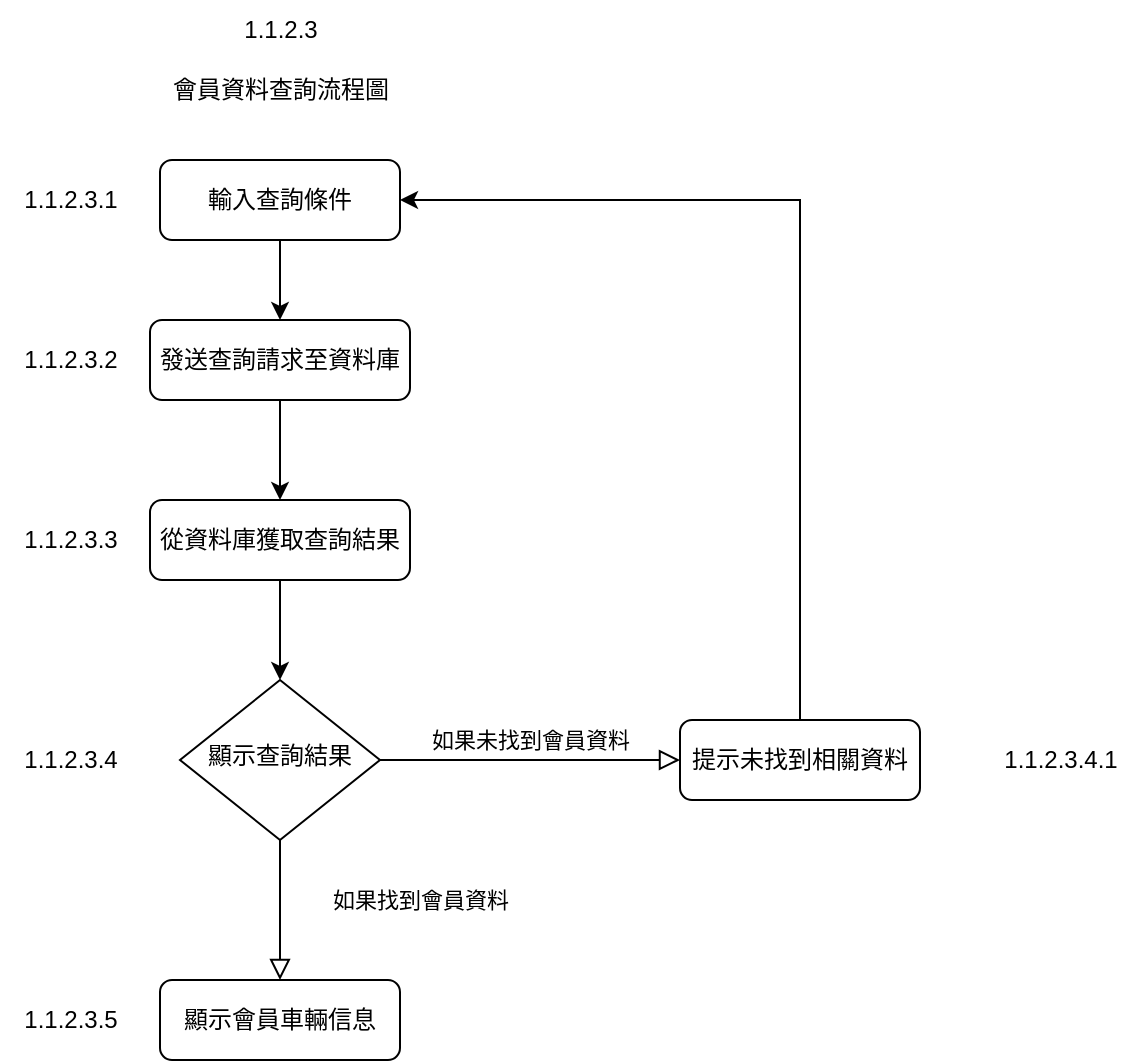 <mxfile version="24.8.6">
  <diagram name="Page-1" id="2rgCTR_DpJFMc1sohSk6">
    <mxGraphModel dx="1434" dy="782" grid="1" gridSize="10" guides="1" tooltips="1" connect="1" arrows="1" fold="1" page="1" pageScale="1" pageWidth="827" pageHeight="1169" math="0" shadow="0">
      <root>
        <mxCell id="0" />
        <mxCell id="1" parent="0" />
        <mxCell id="zDXE29svOqthmPus57YP-1" value="" style="edgeStyle=orthogonalEdgeStyle;rounded=0;orthogonalLoop=1;jettySize=auto;html=1;" parent="1" source="zDXE29svOqthmPus57YP-2" target="zDXE29svOqthmPus57YP-10" edge="1">
          <mxGeometry relative="1" as="geometry" />
        </mxCell>
        <mxCell id="zDXE29svOqthmPus57YP-2" value="輸入查詢條件" style="rounded=1;whiteSpace=wrap;html=1;fontSize=12;glass=0;strokeWidth=1;shadow=0;" parent="1" vertex="1">
          <mxGeometry x="160" y="130" width="120" height="40" as="geometry" />
        </mxCell>
        <mxCell id="zDXE29svOqthmPus57YP-3" value="如果未找到會員資料" style="edgeStyle=orthogonalEdgeStyle;rounded=0;html=1;jettySize=auto;orthogonalLoop=1;fontSize=11;endArrow=block;endFill=0;endSize=8;strokeWidth=1;shadow=0;labelBackgroundColor=none;" parent="1" source="zDXE29svOqthmPus57YP-4" target="zDXE29svOqthmPus57YP-6" edge="1">
          <mxGeometry y="10" relative="1" as="geometry">
            <mxPoint as="offset" />
          </mxGeometry>
        </mxCell>
        <mxCell id="zDXE29svOqthmPus57YP-4" value="顯示查詢結果" style="rhombus;whiteSpace=wrap;html=1;shadow=0;fontFamily=Helvetica;fontSize=12;align=center;strokeWidth=1;spacing=6;spacingTop=-4;" parent="1" vertex="1">
          <mxGeometry x="170" y="390" width="100" height="80" as="geometry" />
        </mxCell>
        <mxCell id="zDXE29svOqthmPus57YP-5" style="edgeStyle=orthogonalEdgeStyle;rounded=0;orthogonalLoop=1;jettySize=auto;html=1;exitX=0.5;exitY=0;exitDx=0;exitDy=0;entryX=1;entryY=0.5;entryDx=0;entryDy=0;" parent="1" source="zDXE29svOqthmPus57YP-6" target="zDXE29svOqthmPus57YP-2" edge="1">
          <mxGeometry relative="1" as="geometry" />
        </mxCell>
        <mxCell id="zDXE29svOqthmPus57YP-6" value="提示未找到相關資料" style="rounded=1;whiteSpace=wrap;html=1;fontSize=12;glass=0;strokeWidth=1;shadow=0;" parent="1" vertex="1">
          <mxGeometry x="420" y="410" width="120" height="40" as="geometry" />
        </mxCell>
        <mxCell id="zDXE29svOqthmPus57YP-7" value="顯示會員車輛信息" style="rounded=1;whiteSpace=wrap;html=1;fontSize=12;glass=0;strokeWidth=1;shadow=0;" parent="1" vertex="1">
          <mxGeometry x="160" y="540" width="120" height="40" as="geometry" />
        </mxCell>
        <mxCell id="zDXE29svOqthmPus57YP-8" value="會員資料查詢流程圖" style="text;html=1;align=center;verticalAlign=middle;resizable=0;points=[];autosize=1;strokeColor=none;fillColor=none;" parent="1" vertex="1">
          <mxGeometry x="155" y="80" width="130" height="30" as="geometry" />
        </mxCell>
        <mxCell id="zDXE29svOqthmPus57YP-9" value="" style="edgeStyle=orthogonalEdgeStyle;rounded=0;orthogonalLoop=1;jettySize=auto;html=1;" parent="1" source="zDXE29svOqthmPus57YP-10" target="zDXE29svOqthmPus57YP-12" edge="1">
          <mxGeometry relative="1" as="geometry" />
        </mxCell>
        <mxCell id="zDXE29svOqthmPus57YP-10" value="發送查詢請求至資料庫" style="rounded=1;whiteSpace=wrap;html=1;fontSize=12;glass=0;strokeWidth=1;shadow=0;" parent="1" vertex="1">
          <mxGeometry x="155" y="210" width="130" height="40" as="geometry" />
        </mxCell>
        <mxCell id="zDXE29svOqthmPus57YP-11" value="" style="edgeStyle=orthogonalEdgeStyle;rounded=0;orthogonalLoop=1;jettySize=auto;html=1;" parent="1" source="zDXE29svOqthmPus57YP-12" target="zDXE29svOqthmPus57YP-4" edge="1">
          <mxGeometry relative="1" as="geometry" />
        </mxCell>
        <mxCell id="zDXE29svOqthmPus57YP-12" value="從資料庫獲取查詢結果" style="rounded=1;whiteSpace=wrap;html=1;fontSize=12;glass=0;strokeWidth=1;shadow=0;" parent="1" vertex="1">
          <mxGeometry x="155" y="300" width="130" height="40" as="geometry" />
        </mxCell>
        <mxCell id="zDXE29svOqthmPus57YP-13" value="如果&lt;span style=&quot;background-color: initial;&quot;&gt;找到會員資料&lt;/span&gt;" style="edgeStyle=orthogonalEdgeStyle;rounded=0;html=1;jettySize=auto;orthogonalLoop=1;fontSize=11;endArrow=block;endFill=0;endSize=8;strokeWidth=1;shadow=0;labelBackgroundColor=none;exitX=0.5;exitY=1;exitDx=0;exitDy=0;entryX=0.5;entryY=0;entryDx=0;entryDy=0;" parent="1" source="zDXE29svOqthmPus57YP-4" target="zDXE29svOqthmPus57YP-7" edge="1">
          <mxGeometry x="-0.143" y="70" relative="1" as="geometry">
            <mxPoint as="offset" />
            <mxPoint x="280" y="440" as="sourcePoint" />
            <mxPoint x="430" y="440" as="targetPoint" />
          </mxGeometry>
        </mxCell>
        <mxCell id="ihE1ICfcuozQTeQbZckT-1" value="1.1.2.3" style="text;html=1;align=center;verticalAlign=middle;resizable=0;points=[];autosize=1;strokeColor=none;fillColor=none;" parent="1" vertex="1">
          <mxGeometry x="190" y="50" width="60" height="30" as="geometry" />
        </mxCell>
        <mxCell id="ihE1ICfcuozQTeQbZckT-2" value="1.1.2.3.1" style="text;html=1;align=center;verticalAlign=middle;resizable=0;points=[];autosize=1;strokeColor=none;fillColor=none;" parent="1" vertex="1">
          <mxGeometry x="80" y="135" width="70" height="30" as="geometry" />
        </mxCell>
        <mxCell id="ihE1ICfcuozQTeQbZckT-3" value="1.1.2.3.2" style="text;html=1;align=center;verticalAlign=middle;resizable=0;points=[];autosize=1;strokeColor=none;fillColor=none;" parent="1" vertex="1">
          <mxGeometry x="80" y="215" width="70" height="30" as="geometry" />
        </mxCell>
        <mxCell id="ihE1ICfcuozQTeQbZckT-4" value="1.1.2.3.3" style="text;html=1;align=center;verticalAlign=middle;resizable=0;points=[];autosize=1;strokeColor=none;fillColor=none;" parent="1" vertex="1">
          <mxGeometry x="80" y="305" width="70" height="30" as="geometry" />
        </mxCell>
        <mxCell id="ihE1ICfcuozQTeQbZckT-5" value="1.1.2.3.4" style="text;html=1;align=center;verticalAlign=middle;resizable=0;points=[];autosize=1;strokeColor=none;fillColor=none;" parent="1" vertex="1">
          <mxGeometry x="80" y="415" width="70" height="30" as="geometry" />
        </mxCell>
        <mxCell id="ihE1ICfcuozQTeQbZckT-6" value="1.1.2.3.5" style="text;html=1;align=center;verticalAlign=middle;resizable=0;points=[];autosize=1;strokeColor=none;fillColor=none;" parent="1" vertex="1">
          <mxGeometry x="80" y="545" width="70" height="30" as="geometry" />
        </mxCell>
        <mxCell id="ihE1ICfcuozQTeQbZckT-7" value="1.1.2.3.4.1" style="text;html=1;align=center;verticalAlign=middle;resizable=0;points=[];autosize=1;strokeColor=none;fillColor=none;" parent="1" vertex="1">
          <mxGeometry x="570" y="415" width="80" height="30" as="geometry" />
        </mxCell>
      </root>
    </mxGraphModel>
  </diagram>
</mxfile>
